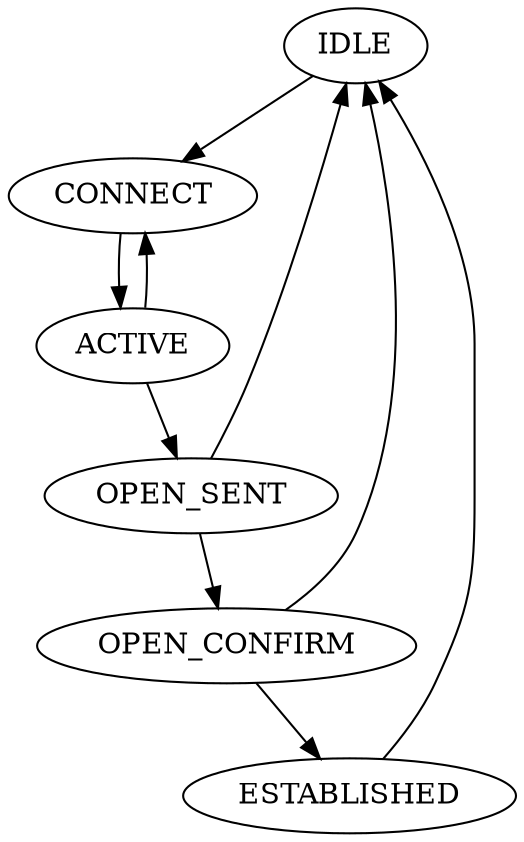 digraph G {
IDLE -> CONNECT
CONNECT -> ACTIVE
ACTIVE -> CONNECT
ACTIVE -> OPEN_SENT
OPEN_SENT -> IDLE
OPEN_SENT -> OPEN_CONFIRM
OPEN_CONFIRM -> IDLE
OPEN_CONFIRM -> ESTABLISHED
ESTABLISHED -> IDLE
}
